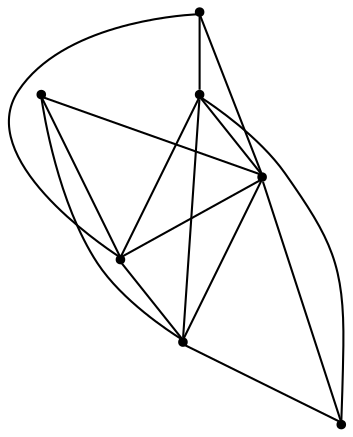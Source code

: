 graph {
  node [shape=point,comment="{\"directed\":false,\"doi\":\"10.1007/978-3-030-92931-2_14\",\"figure\":\"7 (2)\"}"]

  v0 [pos="795.9986840479406,532.7582000991458"]
  v1 [pos="612.1235539538868,287.5970777278511"]
  v2 [pos="673.4186871617242,410.17776608877523"]
  v3 [pos="612.1235539538868,440.82370123066687"]
  v4 [pos="612.1235539538868,165.0166437174804"]
  v5 [pos="428.2525968497443,532.7582000991458"]
  v6 [pos="550.834620616775,410.17776608877523"]

  v5 -- v4 [id="-2",pos="428.2525968497443,532.7582000991458 612.1235539538868,165.0166437174804 612.1235539538868,165.0166437174804 612.1235539538868,165.0166437174804"]
  v5 -- v1 [id="-3",pos="428.2525968497443,532.7582000991458 612.1235539538868,287.5970777278511 612.1235539538868,287.5970777278511 612.1235539538868,287.5970777278511"]
  v5 -- v0 [id="-4",pos="428.2525968497443,532.7582000991458 795.9986840479406,532.7582000991458 795.9986840479406,532.7582000991458 795.9986840479406,532.7582000991458"]
  v0 -- v1 [id="-8",pos="795.9986840479406,532.7582000991458 612.1235539538868,287.5970777278511 612.1235539538868,287.5970777278511 612.1235539538868,287.5970777278511"]
  v2 -- v3 [id="-10",pos="673.4186871617242,410.17776608877523 612.1235539538868,440.82370123066687 612.1235539538868,440.82370123066687 612.1235539538868,440.82370123066687"]
  v2 -- v0 [id="-11",pos="673.4186871617242,410.17776608877523 795.9986840479406,532.7582000991458 795.9986840479406,532.7582000991458 795.9986840479406,532.7582000991458"]
  v2 -- v1 [id="-12",pos="673.4186871617242,410.17776608877523 612.1235539538868,287.5970777278511 612.1235539538868,287.5970777278511 612.1235539538868,287.5970777278511"]
  v4 -- v1 [id="-13",pos="612.1235539538868,165.0166437174804 612.1235539538868,287.5970777278511 612.1235539538868,287.5970777278511 612.1235539538868,287.5970777278511"]
  v6 -- v1 [id="-14",pos="550.834620616775,410.17776608877523 612.1235539538868,287.5970777278511 612.1235539538868,287.5970777278511 612.1235539538868,287.5970777278511"]
  v6 -- v3 [id="-15",pos="550.834620616775,410.17776608877523 612.1235539538868,440.82370123066687 612.1235539538868,440.82370123066687 612.1235539538868,440.82370123066687"]
  v6 -- v5 [id="-18",pos="550.834620616775,410.17776608877523 428.2525968497443,532.7582000991458 428.2525968497443,532.7582000991458 428.2525968497443,532.7582000991458"]
  v4 -- v0 [id="-20",pos="612.1235539538868,165.0166437174804 795.9986840479406,532.7582000991458 795.9986840479406,532.7582000991458 795.9986840479406,532.7582000991458"]
  v1 -- v3 [id="-21",pos="612.1235539538868,287.5970777278511 612.1235539538868,440.82370123066687 612.1235539538868,440.82370123066687 612.1235539538868,440.82370123066687"]
  v3 -- v0 [id="-24",pos="612.1235539538868,440.82370123066687 795.9986840479406,532.7582000991458 795.9986840479406,532.7582000991458 795.9986840479406,532.7582000991458"]
  v3 -- v5 [id="-25",pos="612.1235539538868,440.82370123066687 428.2525968497443,532.7582000991458 428.2525968497443,532.7582000991458 428.2525968497443,532.7582000991458"]
}